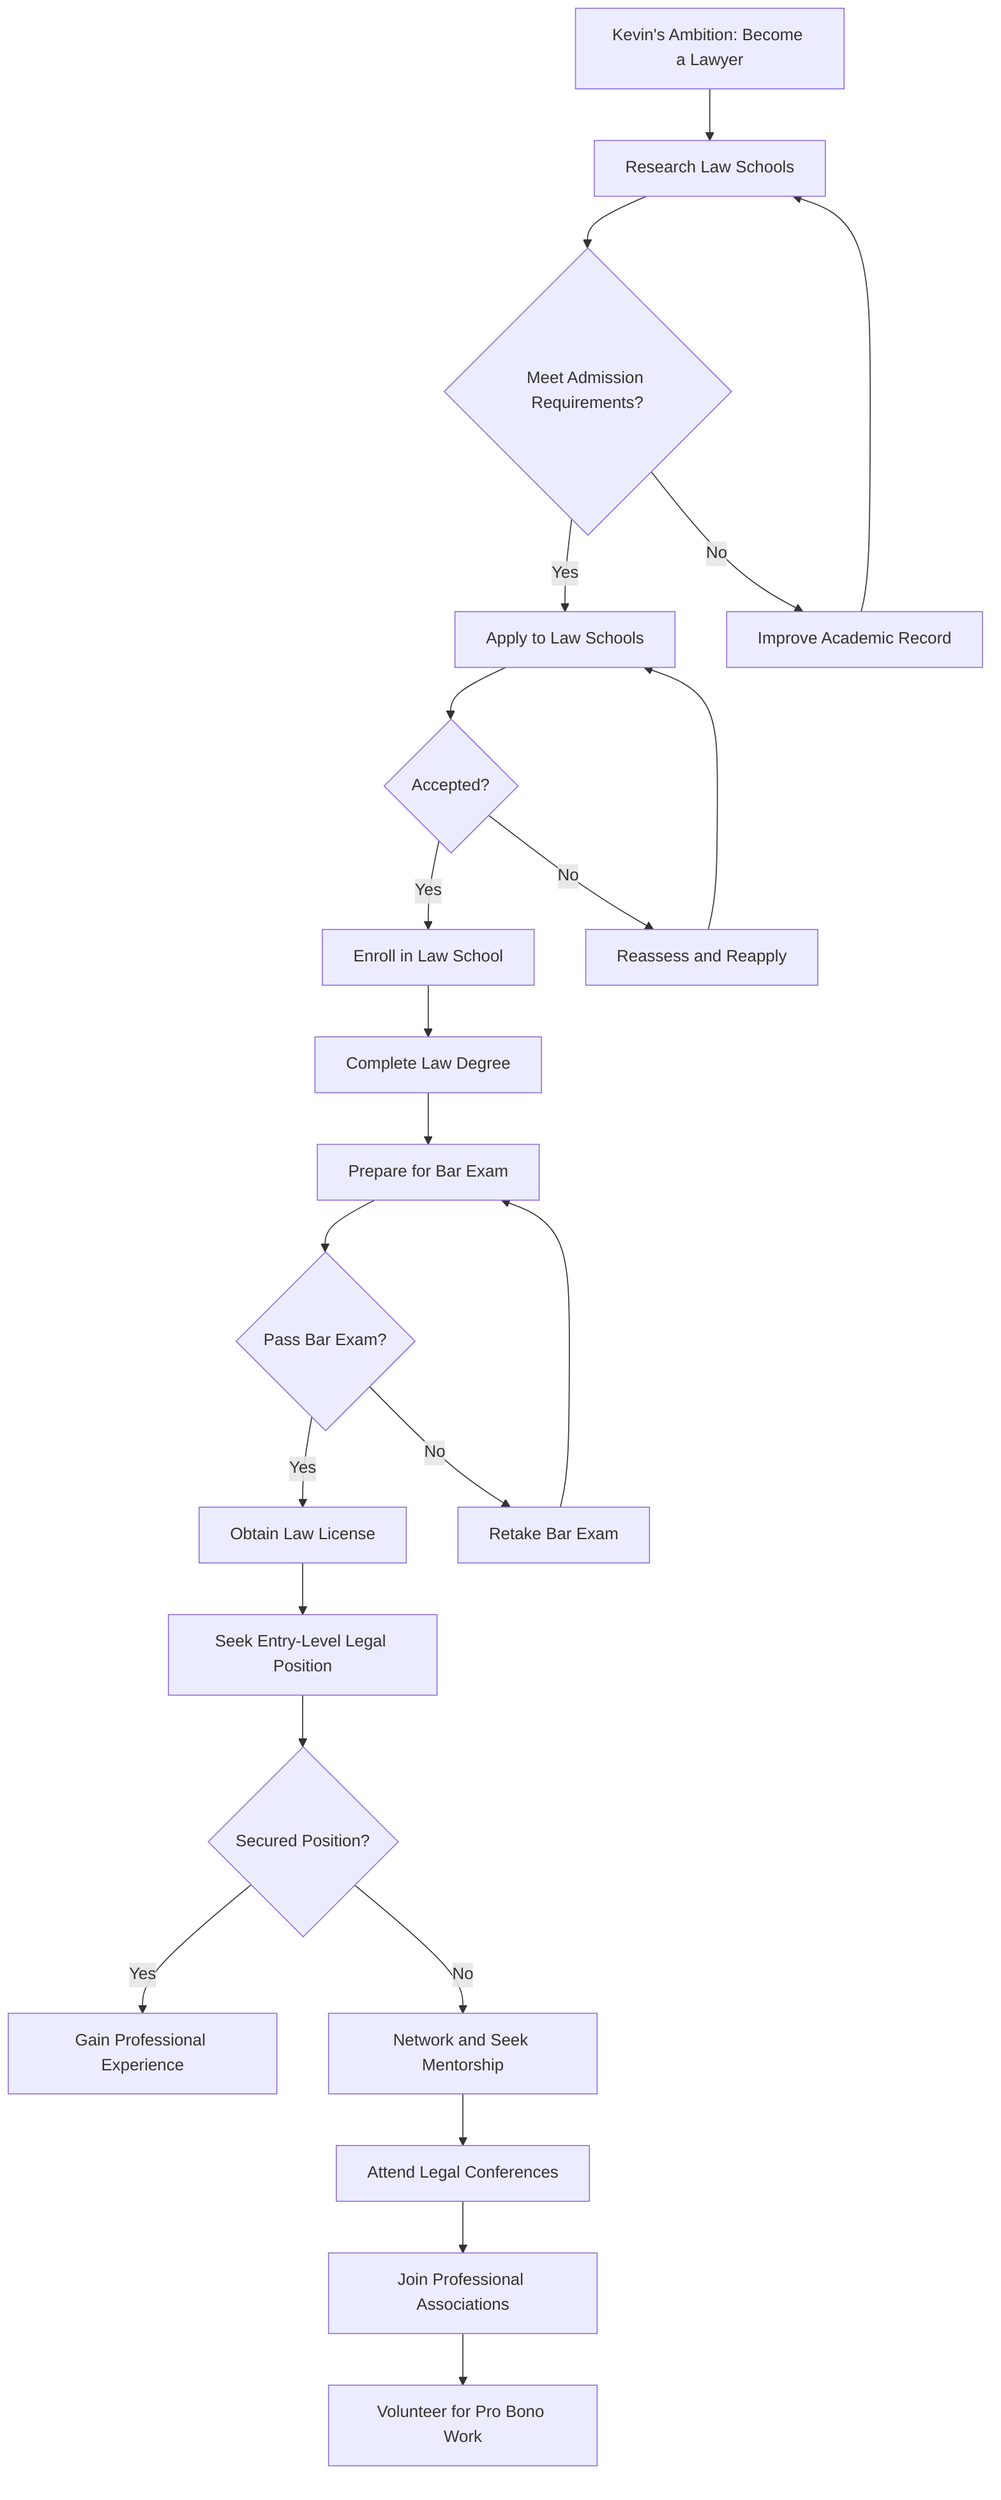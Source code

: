 graph TD
    A[Kevin's Ambition: Become a Lawyer] --> B[Research Law Schools]
    B --> C{Meet Admission Requirements?}
    C -->|Yes| D[Apply to Law Schools]
    C -->|No| E[Improve Academic Record]
    E --> B
    D --> F{Accepted?}
    F -->|Yes| G[Enroll in Law School]
    F -->|No| H[Reassess and Reapply]
    H --> D
    G --> I[Complete Law Degree]
    I --> J[Prepare for Bar Exam]
    J --> K{Pass Bar Exam?}
    K -->|Yes| L[Obtain Law License]
    K -->|No| M[Retake Bar Exam]
    M --> J
    L --> N[Seek Entry-Level Legal Position]
    N --> O{Secured Position?}
    O -->|Yes| P[Gain Professional Experience]
    O -->|No| Q[Network and Seek Mentorship]
    Q --> R[Attend Legal Conferences]
    R --> S[Join Professional Associations]
    S --> T[Volunteer for Pro Bono Work]
